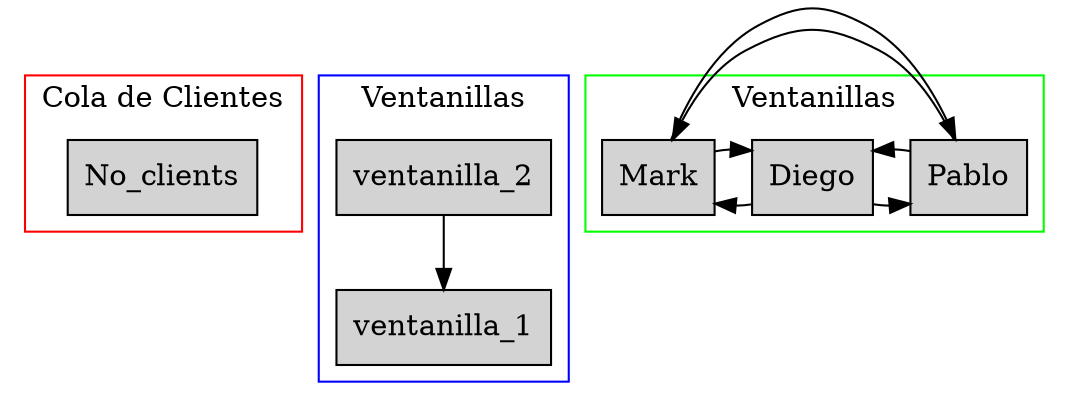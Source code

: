  digraph G{
 subgraph cluster_0{
 node [style=filled, shape=box];
 No_clients;
 label="Cola de Clientes";
 color=red;
 }
 subgraph cluster_1{
 node [style=filled, shape=box];
 ventanilla_2     -> ventanilla_1    ;
 label="Ventanillas";
 color=blue;
 }
 subgraph cluster_2{
 node [style=filled, shape=box];
 rank=same{
 client_0    [label="Diego"];
 client_0     -> client_1    ;
 client_0     -> client_2    ;
 client_1    [label="Pablo"];
 client_1     -> client_2    ;
 client_1     -> client_0    ;
 client_2    [label="Mark"];
 client_2     -> client_0    ;
 client_2     -> client_1    ;
 };
 label="Ventanillas";
 color=green;
 }
 }
